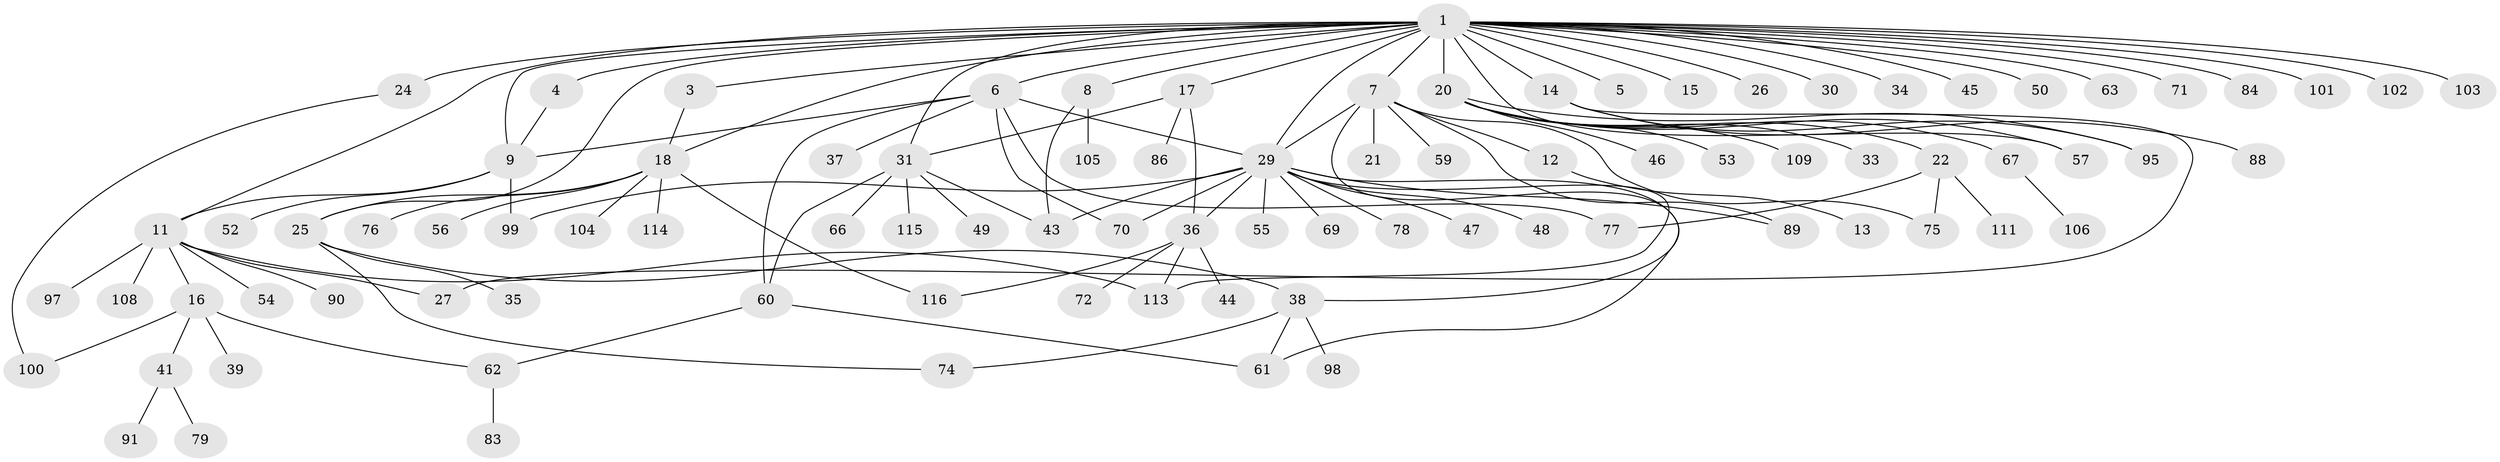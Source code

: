 // Generated by graph-tools (version 1.1) at 2025/23/03/03/25 07:23:53]
// undirected, 90 vertices, 118 edges
graph export_dot {
graph [start="1"]
  node [color=gray90,style=filled];
  1 [super="+2"];
  3;
  4;
  5 [super="+10"];
  6 [super="+28"];
  7 [super="+58"];
  8 [super="+94"];
  9 [super="+107"];
  11 [super="+80"];
  12;
  13;
  14 [super="+85"];
  15 [super="+51"];
  16 [super="+92"];
  17 [super="+40"];
  18 [super="+19"];
  20 [super="+42"];
  21;
  22 [super="+23"];
  24 [super="+65"];
  25 [super="+118"];
  26;
  27;
  29 [super="+68"];
  30;
  31 [super="+32"];
  33;
  34;
  35;
  36 [super="+81"];
  37;
  38 [super="+96"];
  39;
  41 [super="+112"];
  43;
  44;
  45;
  46;
  47 [super="+82"];
  48;
  49;
  50;
  52 [super="+87"];
  53;
  54;
  55 [super="+64"];
  56;
  57;
  59;
  60 [super="+117"];
  61;
  62 [super="+73"];
  63;
  66;
  67;
  69;
  70;
  71;
  72;
  74;
  75;
  76;
  77;
  78;
  79;
  83;
  84;
  86;
  88;
  89;
  90;
  91 [super="+93"];
  95;
  97;
  98;
  99 [super="+110"];
  100;
  101;
  102;
  103;
  104;
  105;
  106;
  108;
  109;
  111;
  113;
  114;
  115;
  116;
  1 -- 20;
  1 -- 24 [weight=2];
  1 -- 45;
  1 -- 84;
  1 -- 102;
  1 -- 103;
  1 -- 3;
  1 -- 4;
  1 -- 5;
  1 -- 6;
  1 -- 7;
  1 -- 8;
  1 -- 9;
  1 -- 71;
  1 -- 11 [weight=2];
  1 -- 14;
  1 -- 15;
  1 -- 17;
  1 -- 18;
  1 -- 25;
  1 -- 26;
  1 -- 29;
  1 -- 30;
  1 -- 31;
  1 -- 34;
  1 -- 101;
  1 -- 50;
  1 -- 57;
  1 -- 63;
  3 -- 18;
  4 -- 9;
  6 -- 9;
  6 -- 29;
  6 -- 37;
  6 -- 60;
  6 -- 70;
  6 -- 77;
  7 -- 12;
  7 -- 21;
  7 -- 29;
  7 -- 59;
  7 -- 75;
  7 -- 89;
  7 -- 38;
  8 -- 105;
  8 -- 43;
  9 -- 11;
  9 -- 52;
  9 -- 99;
  11 -- 16;
  11 -- 27;
  11 -- 54;
  11 -- 90;
  11 -- 97;
  11 -- 108;
  11 -- 113;
  12 -- 13;
  14 -- 27;
  14 -- 88;
  14 -- 95;
  16 -- 39;
  16 -- 41;
  16 -- 62;
  16 -- 100;
  17 -- 31;
  17 -- 36;
  17 -- 86;
  18 -- 25;
  18 -- 104;
  18 -- 114;
  18 -- 116;
  18 -- 56;
  18 -- 76;
  20 -- 22;
  20 -- 33;
  20 -- 46;
  20 -- 53;
  20 -- 57;
  20 -- 67;
  20 -- 109;
  20 -- 95;
  22 -- 75;
  22 -- 111;
  22 -- 77;
  24 -- 100;
  25 -- 35;
  25 -- 38;
  25 -- 74;
  29 -- 36;
  29 -- 43;
  29 -- 47;
  29 -- 48;
  29 -- 55;
  29 -- 61;
  29 -- 69;
  29 -- 70;
  29 -- 78;
  29 -- 89;
  29 -- 99;
  29 -- 113;
  31 -- 43;
  31 -- 49;
  31 -- 66;
  31 -- 115;
  31 -- 60;
  36 -- 44;
  36 -- 72;
  36 -- 116;
  36 -- 113;
  38 -- 74;
  38 -- 98;
  38 -- 61;
  41 -- 79;
  41 -- 91;
  60 -- 61;
  60 -- 62;
  62 -- 83;
  67 -- 106;
}
